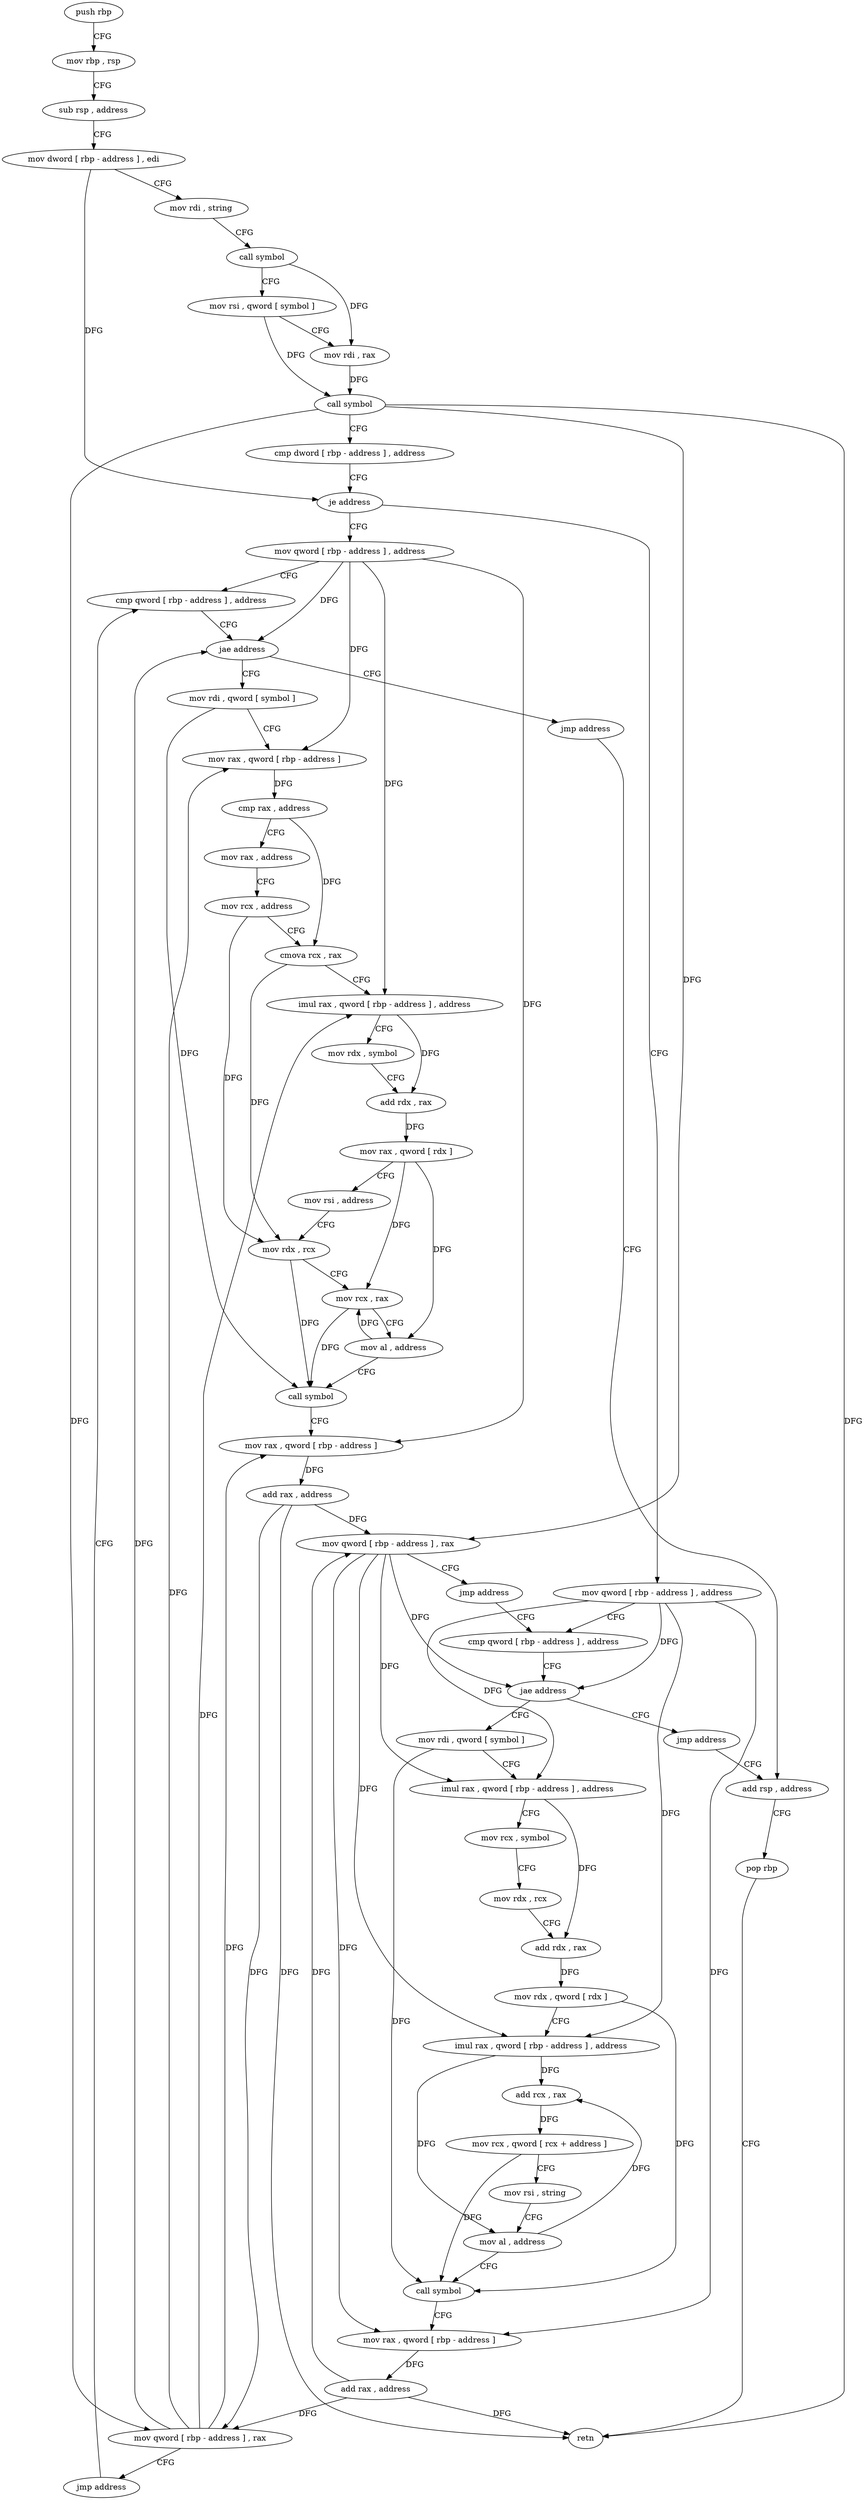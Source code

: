 digraph "func" {
"4242416" [label = "push rbp" ]
"4242417" [label = "mov rbp , rsp" ]
"4242420" [label = "sub rsp , address" ]
"4242424" [label = "mov dword [ rbp - address ] , edi" ]
"4242427" [label = "mov rdi , string" ]
"4242437" [label = "call symbol" ]
"4242442" [label = "mov rsi , qword [ symbol ]" ]
"4242450" [label = "mov rdi , rax" ]
"4242453" [label = "call symbol" ]
"4242458" [label = "cmp dword [ rbp - address ] , address" ]
"4242462" [label = "je address" ]
"4242578" [label = "mov qword [ rbp - address ] , address" ]
"4242468" [label = "mov qword [ rbp - address ] , address" ]
"4242586" [label = "cmp qword [ rbp - address ] , address" ]
"4242476" [label = "cmp qword [ rbp - address ] , address" ]
"4242703" [label = "jmp address" ]
"4242708" [label = "add rsp , address" ]
"4242597" [label = "mov rdi , qword [ symbol ]" ]
"4242605" [label = "mov rax , qword [ rbp - address ]" ]
"4242609" [label = "cmp rax , address" ]
"4242613" [label = "mov rax , address" ]
"4242623" [label = "mov rcx , address" ]
"4242633" [label = "cmova rcx , rax" ]
"4242637" [label = "imul rax , qword [ rbp - address ] , address" ]
"4242645" [label = "mov rdx , symbol" ]
"4242655" [label = "add rdx , rax" ]
"4242658" [label = "mov rax , qword [ rdx ]" ]
"4242661" [label = "mov rsi , address" ]
"4242671" [label = "mov rdx , rcx" ]
"4242674" [label = "mov rcx , rax" ]
"4242677" [label = "mov al , address" ]
"4242679" [label = "call symbol" ]
"4242684" [label = "mov rax , qword [ rbp - address ]" ]
"4242688" [label = "add rax , address" ]
"4242694" [label = "mov qword [ rbp - address ] , rax" ]
"4242698" [label = "jmp address" ]
"4242573" [label = "jmp address" ]
"4242487" [label = "mov rdi , qword [ symbol ]" ]
"4242495" [label = "imul rax , qword [ rbp - address ] , address" ]
"4242503" [label = "mov rcx , symbol" ]
"4242513" [label = "mov rdx , rcx" ]
"4242516" [label = "add rdx , rax" ]
"4242519" [label = "mov rdx , qword [ rdx ]" ]
"4242522" [label = "imul rax , qword [ rbp - address ] , address" ]
"4242530" [label = "add rcx , rax" ]
"4242533" [label = "mov rcx , qword [ rcx + address ]" ]
"4242537" [label = "mov rsi , string" ]
"4242547" [label = "mov al , address" ]
"4242549" [label = "call symbol" ]
"4242554" [label = "mov rax , qword [ rbp - address ]" ]
"4242558" [label = "add rax , address" ]
"4242564" [label = "mov qword [ rbp - address ] , rax" ]
"4242568" [label = "jmp address" ]
"4242712" [label = "pop rbp" ]
"4242713" [label = "retn" ]
"4242591" [label = "jae address" ]
"4242481" [label = "jae address" ]
"4242416" -> "4242417" [ label = "CFG" ]
"4242417" -> "4242420" [ label = "CFG" ]
"4242420" -> "4242424" [ label = "CFG" ]
"4242424" -> "4242427" [ label = "CFG" ]
"4242424" -> "4242462" [ label = "DFG" ]
"4242427" -> "4242437" [ label = "CFG" ]
"4242437" -> "4242442" [ label = "CFG" ]
"4242437" -> "4242450" [ label = "DFG" ]
"4242442" -> "4242450" [ label = "CFG" ]
"4242442" -> "4242453" [ label = "DFG" ]
"4242450" -> "4242453" [ label = "DFG" ]
"4242453" -> "4242458" [ label = "CFG" ]
"4242453" -> "4242564" [ label = "DFG" ]
"4242453" -> "4242713" [ label = "DFG" ]
"4242453" -> "4242694" [ label = "DFG" ]
"4242458" -> "4242462" [ label = "CFG" ]
"4242462" -> "4242578" [ label = "CFG" ]
"4242462" -> "4242468" [ label = "CFG" ]
"4242578" -> "4242586" [ label = "CFG" ]
"4242578" -> "4242591" [ label = "DFG" ]
"4242578" -> "4242605" [ label = "DFG" ]
"4242578" -> "4242637" [ label = "DFG" ]
"4242578" -> "4242684" [ label = "DFG" ]
"4242468" -> "4242476" [ label = "CFG" ]
"4242468" -> "4242481" [ label = "DFG" ]
"4242468" -> "4242495" [ label = "DFG" ]
"4242468" -> "4242522" [ label = "DFG" ]
"4242468" -> "4242554" [ label = "DFG" ]
"4242586" -> "4242591" [ label = "CFG" ]
"4242476" -> "4242481" [ label = "CFG" ]
"4242703" -> "4242708" [ label = "CFG" ]
"4242708" -> "4242712" [ label = "CFG" ]
"4242597" -> "4242605" [ label = "CFG" ]
"4242597" -> "4242679" [ label = "DFG" ]
"4242605" -> "4242609" [ label = "DFG" ]
"4242609" -> "4242613" [ label = "CFG" ]
"4242609" -> "4242633" [ label = "DFG" ]
"4242613" -> "4242623" [ label = "CFG" ]
"4242623" -> "4242633" [ label = "CFG" ]
"4242623" -> "4242671" [ label = "DFG" ]
"4242633" -> "4242637" [ label = "CFG" ]
"4242633" -> "4242671" [ label = "DFG" ]
"4242637" -> "4242645" [ label = "CFG" ]
"4242637" -> "4242655" [ label = "DFG" ]
"4242645" -> "4242655" [ label = "CFG" ]
"4242655" -> "4242658" [ label = "DFG" ]
"4242658" -> "4242661" [ label = "CFG" ]
"4242658" -> "4242674" [ label = "DFG" ]
"4242658" -> "4242677" [ label = "DFG" ]
"4242661" -> "4242671" [ label = "CFG" ]
"4242671" -> "4242674" [ label = "CFG" ]
"4242671" -> "4242679" [ label = "DFG" ]
"4242674" -> "4242677" [ label = "CFG" ]
"4242674" -> "4242679" [ label = "DFG" ]
"4242677" -> "4242679" [ label = "CFG" ]
"4242677" -> "4242674" [ label = "DFG" ]
"4242679" -> "4242684" [ label = "CFG" ]
"4242684" -> "4242688" [ label = "DFG" ]
"4242688" -> "4242694" [ label = "DFG" ]
"4242688" -> "4242564" [ label = "DFG" ]
"4242688" -> "4242713" [ label = "DFG" ]
"4242694" -> "4242698" [ label = "CFG" ]
"4242694" -> "4242591" [ label = "DFG" ]
"4242694" -> "4242605" [ label = "DFG" ]
"4242694" -> "4242637" [ label = "DFG" ]
"4242694" -> "4242684" [ label = "DFG" ]
"4242698" -> "4242586" [ label = "CFG" ]
"4242573" -> "4242708" [ label = "CFG" ]
"4242487" -> "4242495" [ label = "CFG" ]
"4242487" -> "4242549" [ label = "DFG" ]
"4242495" -> "4242503" [ label = "CFG" ]
"4242495" -> "4242516" [ label = "DFG" ]
"4242503" -> "4242513" [ label = "CFG" ]
"4242513" -> "4242516" [ label = "CFG" ]
"4242516" -> "4242519" [ label = "DFG" ]
"4242519" -> "4242522" [ label = "CFG" ]
"4242519" -> "4242549" [ label = "DFG" ]
"4242522" -> "4242530" [ label = "DFG" ]
"4242522" -> "4242547" [ label = "DFG" ]
"4242530" -> "4242533" [ label = "DFG" ]
"4242533" -> "4242537" [ label = "CFG" ]
"4242533" -> "4242549" [ label = "DFG" ]
"4242537" -> "4242547" [ label = "CFG" ]
"4242547" -> "4242549" [ label = "CFG" ]
"4242547" -> "4242530" [ label = "DFG" ]
"4242549" -> "4242554" [ label = "CFG" ]
"4242554" -> "4242558" [ label = "DFG" ]
"4242558" -> "4242564" [ label = "DFG" ]
"4242558" -> "4242713" [ label = "DFG" ]
"4242558" -> "4242694" [ label = "DFG" ]
"4242564" -> "4242568" [ label = "CFG" ]
"4242564" -> "4242481" [ label = "DFG" ]
"4242564" -> "4242495" [ label = "DFG" ]
"4242564" -> "4242522" [ label = "DFG" ]
"4242564" -> "4242554" [ label = "DFG" ]
"4242568" -> "4242476" [ label = "CFG" ]
"4242712" -> "4242713" [ label = "CFG" ]
"4242591" -> "4242703" [ label = "CFG" ]
"4242591" -> "4242597" [ label = "CFG" ]
"4242481" -> "4242573" [ label = "CFG" ]
"4242481" -> "4242487" [ label = "CFG" ]
}
